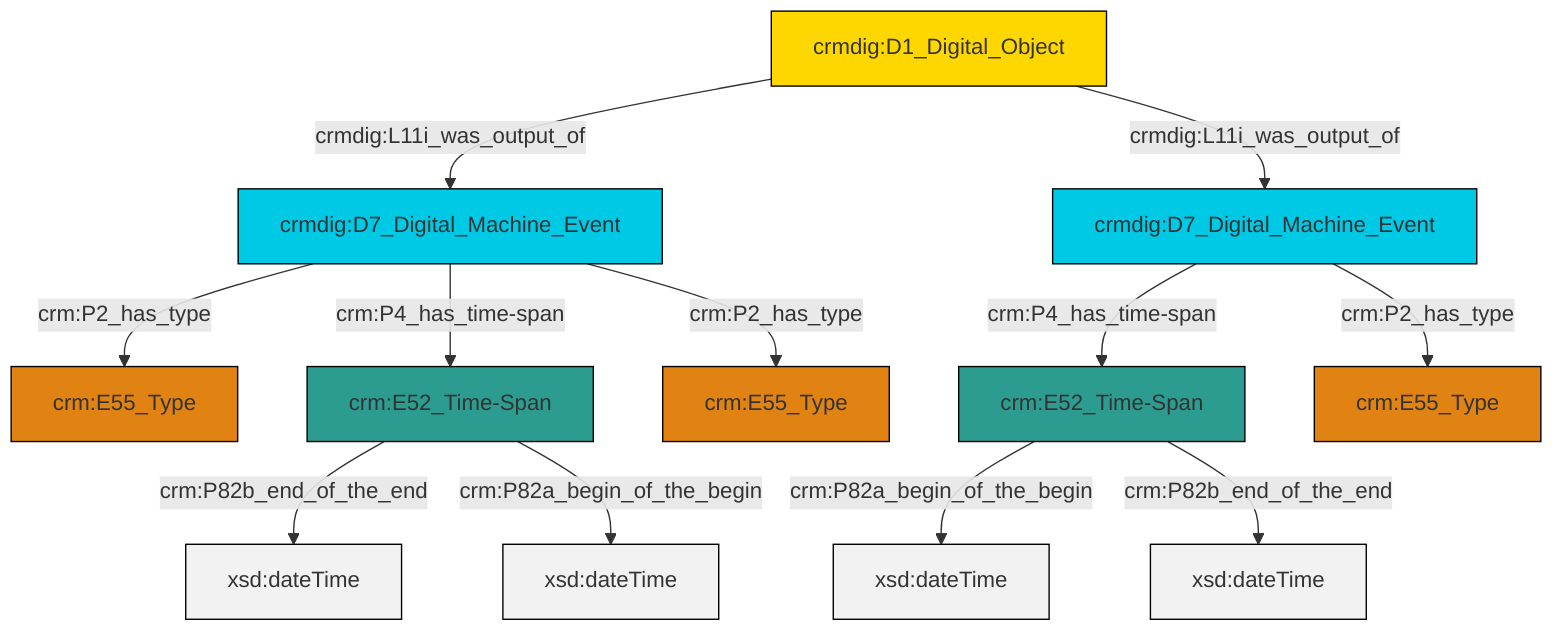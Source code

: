 graph TD
classDef Literal fill:#f2f2f2,stroke:#000000;
classDef CRM_Entity fill:#FFFFFF,stroke:#000000;
classDef Temporal_Entity fill:#00C9E6, stroke:#000000;
classDef Type fill:#E18312, stroke:#000000;
classDef Time-Span fill:#2C9C91, stroke:#000000;
classDef Appellation fill:#FFEB7F, stroke:#000000;
classDef Place fill:#008836, stroke:#000000;
classDef Persistent_Item fill:#B266B2, stroke:#000000;
classDef Conceptual_Object fill:#FFD700, stroke:#000000;
classDef Physical_Thing fill:#D2B48C, stroke:#000000;
classDef Actor fill:#f58aad, stroke:#000000;
classDef PC_Classes fill:#4ce600, stroke:#000000;
classDef Multi fill:#cccccc,stroke:#000000;

0["crm:E52_Time-Span"]:::Time-Span -->|crm:P82a_begin_of_the_begin| 1[xsd:dateTime]:::Literal
6["crmdig:D1_Digital_Object"]:::Conceptual_Object -->|crmdig:L11i_was_output_of| 7["crmdig:D7_Digital_Machine_Event"]:::Temporal_Entity
13["crm:E52_Time-Span"]:::Time-Span -->|crm:P82b_end_of_the_end| 14[xsd:dateTime]:::Literal
7["crmdig:D7_Digital_Machine_Event"]:::Temporal_Entity -->|crm:P2_has_type| 9["crm:E55_Type"]:::Type
17["crmdig:D7_Digital_Machine_Event"]:::Temporal_Entity -->|crm:P4_has_time-span| 0["crm:E52_Time-Span"]:::Time-Span
7["crmdig:D7_Digital_Machine_Event"]:::Temporal_Entity -->|crm:P4_has_time-span| 13["crm:E52_Time-Span"]:::Time-Span
0["crm:E52_Time-Span"]:::Time-Span -->|crm:P82b_end_of_the_end| 18[xsd:dateTime]:::Literal
6["crmdig:D1_Digital_Object"]:::Conceptual_Object -->|crmdig:L11i_was_output_of| 17["crmdig:D7_Digital_Machine_Event"]:::Temporal_Entity
13["crm:E52_Time-Span"]:::Time-Span -->|crm:P82a_begin_of_the_begin| 20[xsd:dateTime]:::Literal
17["crmdig:D7_Digital_Machine_Event"]:::Temporal_Entity -->|crm:P2_has_type| 4["crm:E55_Type"]:::Type
7["crmdig:D7_Digital_Machine_Event"]:::Temporal_Entity -->|crm:P2_has_type| 2["crm:E55_Type"]:::Type